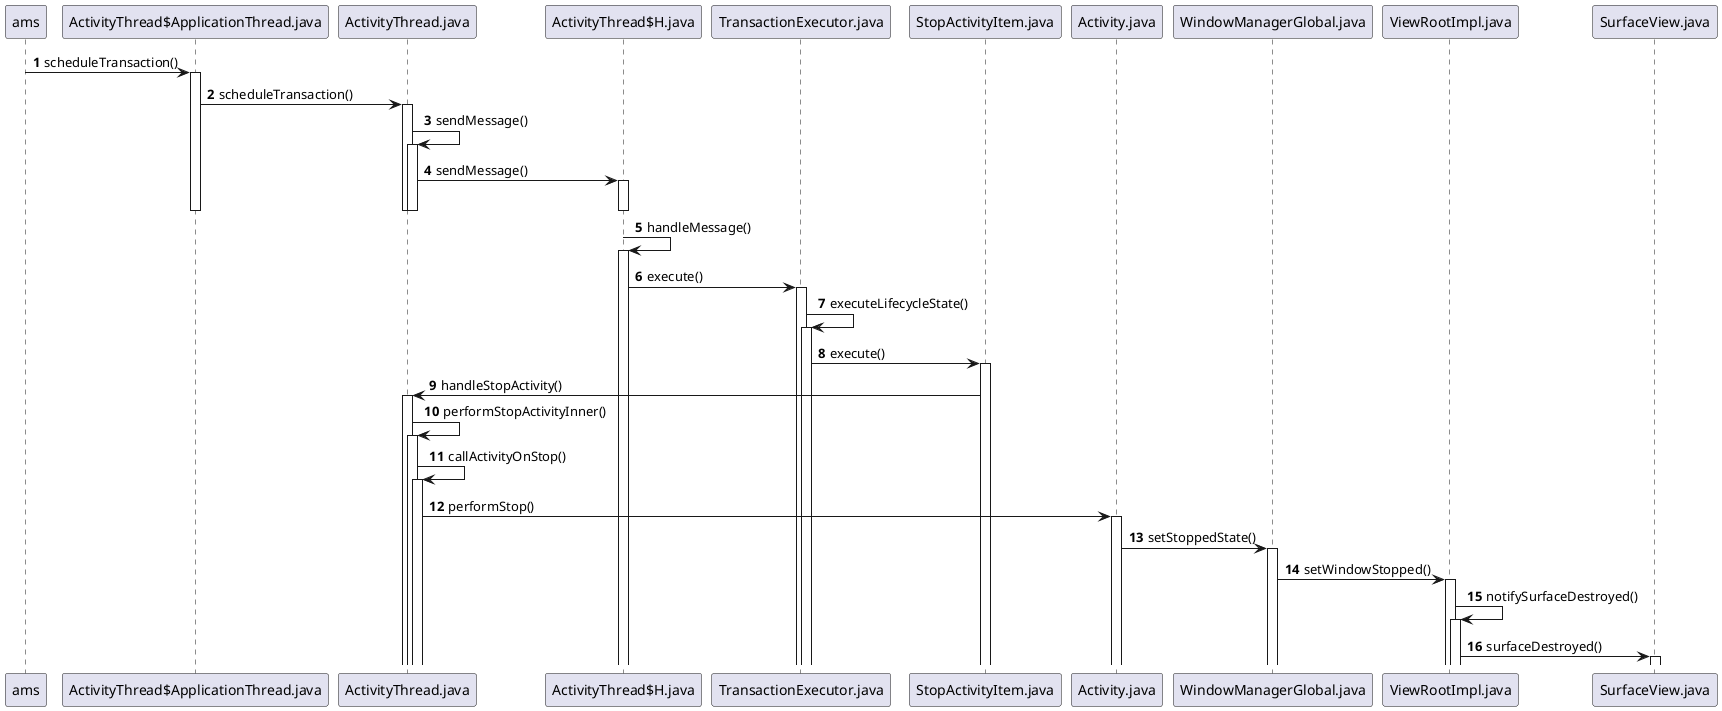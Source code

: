 @startuml
'https://plantuml.com/sequence-diagram

autonumber

ams -> "ActivityThread$ApplicationThread.java": scheduleTransaction()
activate "ActivityThread$ApplicationThread.java"
"ActivityThread$ApplicationThread.java" -> ActivityThread.java: scheduleTransaction()
activate ActivityThread.java
ActivityThread.java -> ActivityThread.java: sendMessage()
activate ActivityThread.java
ActivityThread.java -> "ActivityThread$H.java": sendMessage()
activate "ActivityThread$H.java"
deactivate "ActivityThread$H.java"
deactivate ActivityThread.java
deactivate ActivityThread.java
deactivate "ActivityThread$ApplicationThread.java"

"ActivityThread$H.java" -> "ActivityThread$H.java" : handleMessage()
activate "ActivityThread$H.java"
"ActivityThread$H.java" -> TransactionExecutor.java : execute()
activate TransactionExecutor.java
TransactionExecutor.java -> TransactionExecutor.java : executeLifecycleState()
activate TransactionExecutor.java
TransactionExecutor.java -> StopActivityItem.java : execute()
activate StopActivityItem.java
StopActivityItem.java -> ActivityThread.java  : handleStopActivity()
activate ActivityThread.java
ActivityThread.java -> ActivityThread.java  : performStopActivityInner()
activate ActivityThread.java
ActivityThread.java -> ActivityThread.java  : callActivityOnStop()
activate ActivityThread.java
ActivityThread.java -> Activity.java  : performStop()
activate Activity.java
Activity.java -> WindowManagerGlobal.java : setStoppedState()
activate WindowManagerGlobal.java
WindowManagerGlobal.java -> ViewRootImpl.java : setWindowStopped()
activate ViewRootImpl.java
ViewRootImpl.java -> ViewRootImpl.java : notifySurfaceDestroyed()
activate ViewRootImpl.java
ViewRootImpl.java -> SurfaceView.java : surfaceDestroyed()
activate SurfaceView.java

@enduml